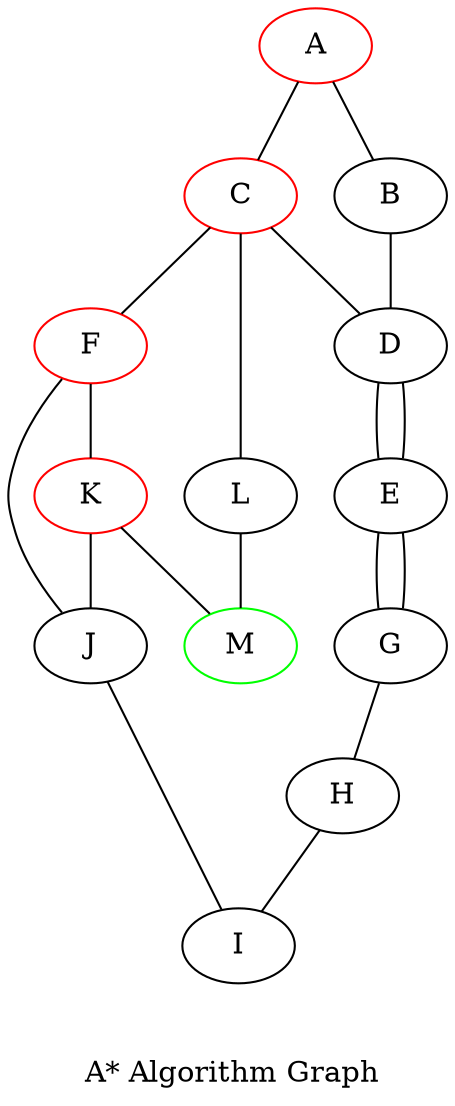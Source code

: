// A* Algo
graph {
	A [color=red]
	C [color=red]
	F [color=red]
	K [color=red]
	M [color=red]
	M [color=green]
	A -- B
	A -- C
	B -- D
	C -- D
	C -- F
	C -- L
	F -- J
	F -- K
	D -- E
	D -- E
	L -- M
	E -- G
	E -- G
	G -- H
	K -- M
	K -- J
	H -- I
	J -- I
	label="\n\n A* Algorithm Graph"
}
